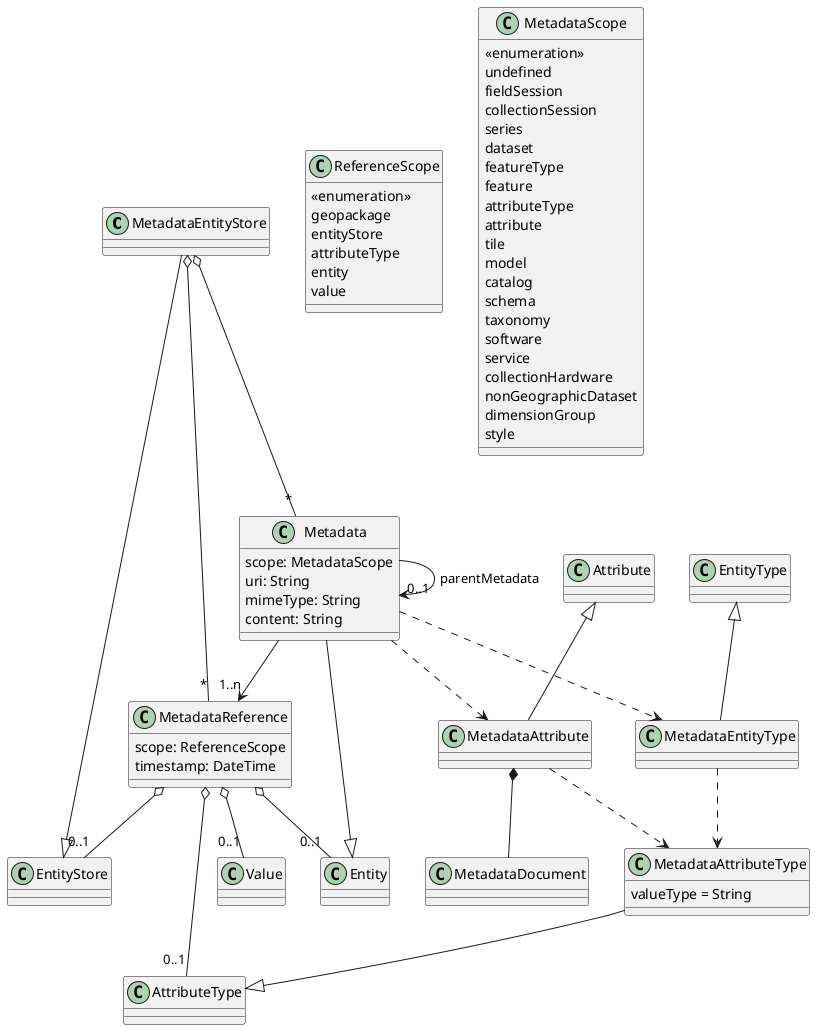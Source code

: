 @startuml
   class MetadataEntityStore {
   }
   class MetadataAttributeType {
     valueType = String
   }
   class Metadata {
     scope: MetadataScope
     uri: String
     mimeType: String
     content: String
   }
   class MetadataReference {
     scope: ReferenceScope
     timestamp: DateTime
   }
   class ReferenceScope {
     <<enumeration>>
     geopackage
     entityStore
     attributeType
     entity
     value
   }
   class MetadataScope {
     <<enumeration>>
     undefined
     fieldSession
     collectionSession
     series
     dataset
     featureType
     feature
     attributeType
     attribute
     tile
     model
     catalog
     schema
     taxonomy
     software
     service
     collectionHardware
     nonGeographicDataset
     dimensionGroup
     style
   }
   MetadataReference o-- "0..1" EntityStore
   MetadataReference o-- "0..1" AttributeType
   MetadataReference o-- "0..1" Entity
   MetadataReference o-- "0..1" Value
   Metadata --> "1..n" MetadataReference
   Metadata --> "0..1" Metadata: parentMetadata
   MetadataEntityStore o-- "*" Metadata
   MetadataEntityStore o-- "*" MetadataReference
   MetadataEntityStore --|> EntityStore
   Attribute <|-- MetadataAttribute
   Metadata ..> MetadataAttribute
   MetadataAttributeType --|> AttributeType
   Metadata --|> Entity
   MetadataAttribute ..> MetadataAttributeType
   MetadataAttribute *-- MetadataDocument
   EntityType <|-- MetadataEntityType
   Metadata ..> MetadataEntityType
   MetadataEntityType ..> MetadataAttributeType
@enduml